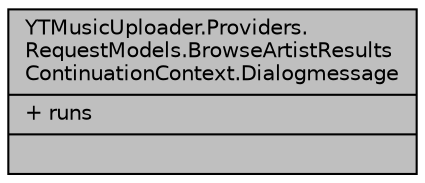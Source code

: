digraph "YTMusicUploader.Providers.RequestModels.BrowseArtistResultsContinuationContext.Dialogmessage"
{
 // LATEX_PDF_SIZE
  edge [fontname="Helvetica",fontsize="10",labelfontname="Helvetica",labelfontsize="10"];
  node [fontname="Helvetica",fontsize="10",shape=record];
  Node1 [label="{YTMusicUploader.Providers.\lRequestModels.BrowseArtistResults\lContinuationContext.Dialogmessage\n|+ runs\l|}",height=0.2,width=0.4,color="black", fillcolor="grey75", style="filled", fontcolor="black",tooltip=" "];
}
